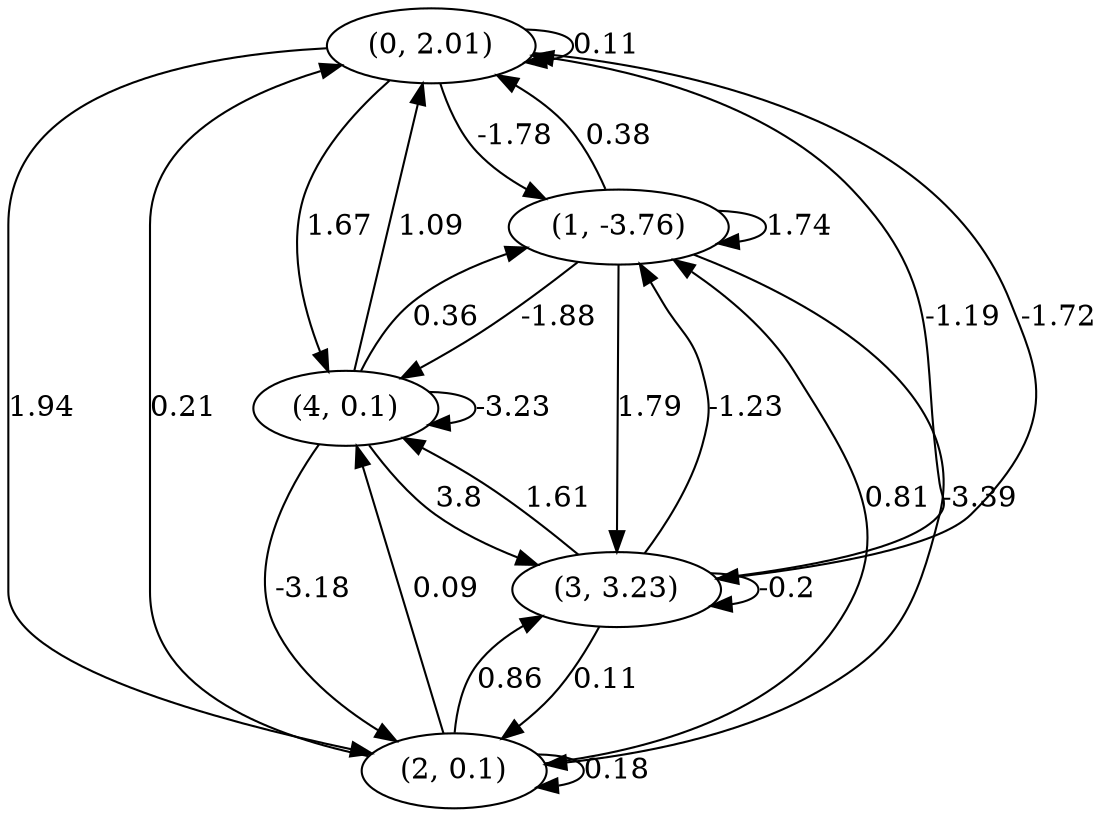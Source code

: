 digraph {
    0 [ label = "(0, 2.01)" ]
    1 [ label = "(1, -3.76)" ]
    2 [ label = "(2, 0.1)" ]
    3 [ label = "(3, 3.23)" ]
    4 [ label = "(4, 0.1)" ]
    0 -> 0 [ label = "0.11" ]
    1 -> 1 [ label = "1.74" ]
    2 -> 2 [ label = "0.18" ]
    3 -> 3 [ label = "-0.2" ]
    4 -> 4 [ label = "-3.23" ]
    1 -> 0 [ label = "0.38" ]
    2 -> 0 [ label = "0.21" ]
    3 -> 0 [ label = "-1.19" ]
    4 -> 0 [ label = "1.09" ]
    0 -> 1 [ label = "-1.78" ]
    2 -> 1 [ label = "0.81" ]
    3 -> 1 [ label = "-1.23" ]
    4 -> 1 [ label = "0.36" ]
    0 -> 2 [ label = "1.94" ]
    1 -> 2 [ label = "-3.39" ]
    3 -> 2 [ label = "0.11" ]
    4 -> 2 [ label = "-3.18" ]
    0 -> 3 [ label = "-1.72" ]
    1 -> 3 [ label = "1.79" ]
    2 -> 3 [ label = "0.86" ]
    4 -> 3 [ label = "3.8" ]
    0 -> 4 [ label = "1.67" ]
    1 -> 4 [ label = "-1.88" ]
    2 -> 4 [ label = "0.09" ]
    3 -> 4 [ label = "1.61" ]
}


